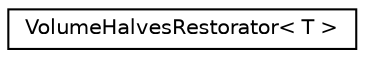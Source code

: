 digraph "Graphical Class Hierarchy"
{
  edge [fontname="Helvetica",fontsize="10",labelfontname="Helvetica",labelfontsize="10"];
  node [fontname="Helvetica",fontsize="10",shape=record];
  rankdir="LR";
  Node0 [label="VolumeHalvesRestorator\< T \>",height=0.2,width=0.4,color="black", fillcolor="white", style="filled",URL="$classVolumeHalvesRestorator.html"];
}
